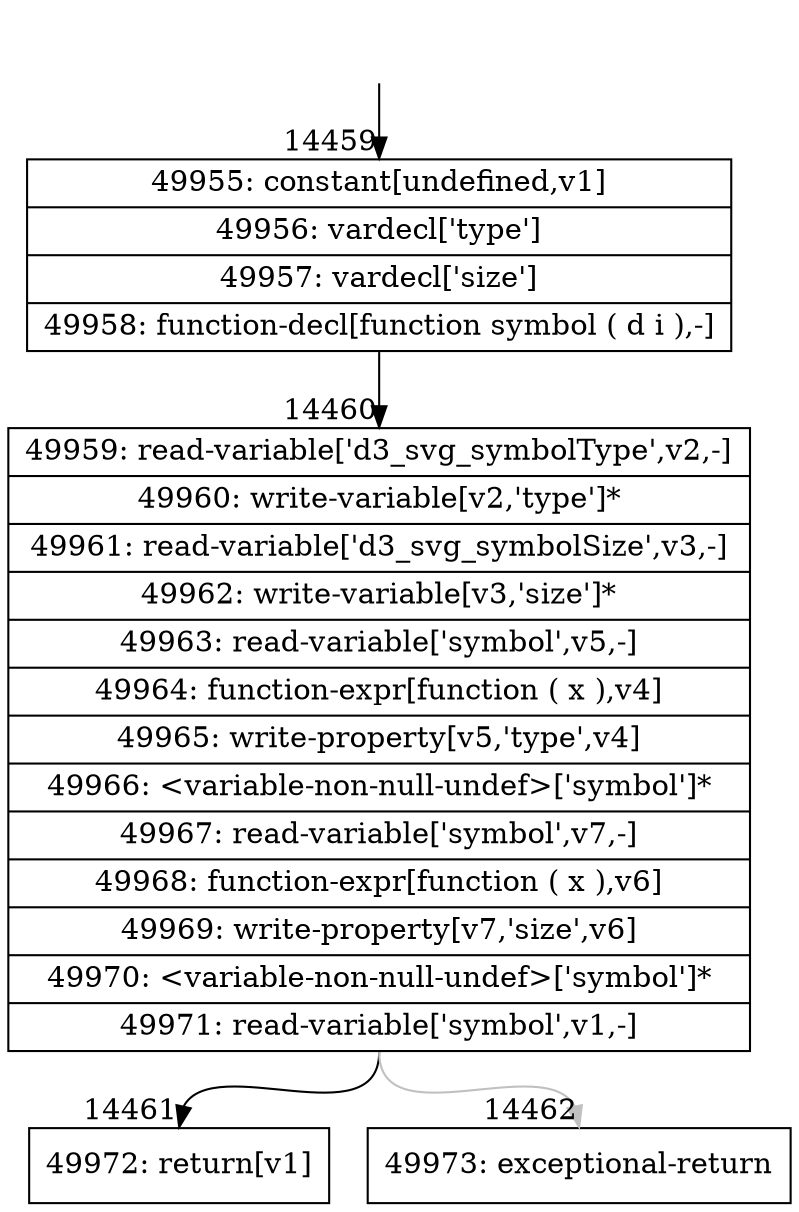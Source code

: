 digraph {
rankdir="TD"
BB_entry1338[shape=none,label=""];
BB_entry1338 -> BB14459 [tailport=s, headport=n, headlabel="    14459"]
BB14459 [shape=record label="{49955: constant[undefined,v1]|49956: vardecl['type']|49957: vardecl['size']|49958: function-decl[function symbol ( d i ),-]}" ] 
BB14459 -> BB14460 [tailport=s, headport=n, headlabel="      14460"]
BB14460 [shape=record label="{49959: read-variable['d3_svg_symbolType',v2,-]|49960: write-variable[v2,'type']*|49961: read-variable['d3_svg_symbolSize',v3,-]|49962: write-variable[v3,'size']*|49963: read-variable['symbol',v5,-]|49964: function-expr[function ( x ),v4]|49965: write-property[v5,'type',v4]|49966: \<variable-non-null-undef\>['symbol']*|49967: read-variable['symbol',v7,-]|49968: function-expr[function ( x ),v6]|49969: write-property[v7,'size',v6]|49970: \<variable-non-null-undef\>['symbol']*|49971: read-variable['symbol',v1,-]}" ] 
BB14460 -> BB14461 [tailport=s, headport=n, headlabel="      14461"]
BB14460 -> BB14462 [tailport=s, headport=n, color=gray, headlabel="      14462"]
BB14461 [shape=record label="{49972: return[v1]}" ] 
BB14462 [shape=record label="{49973: exceptional-return}" ] 
//#$~ 8555
}
